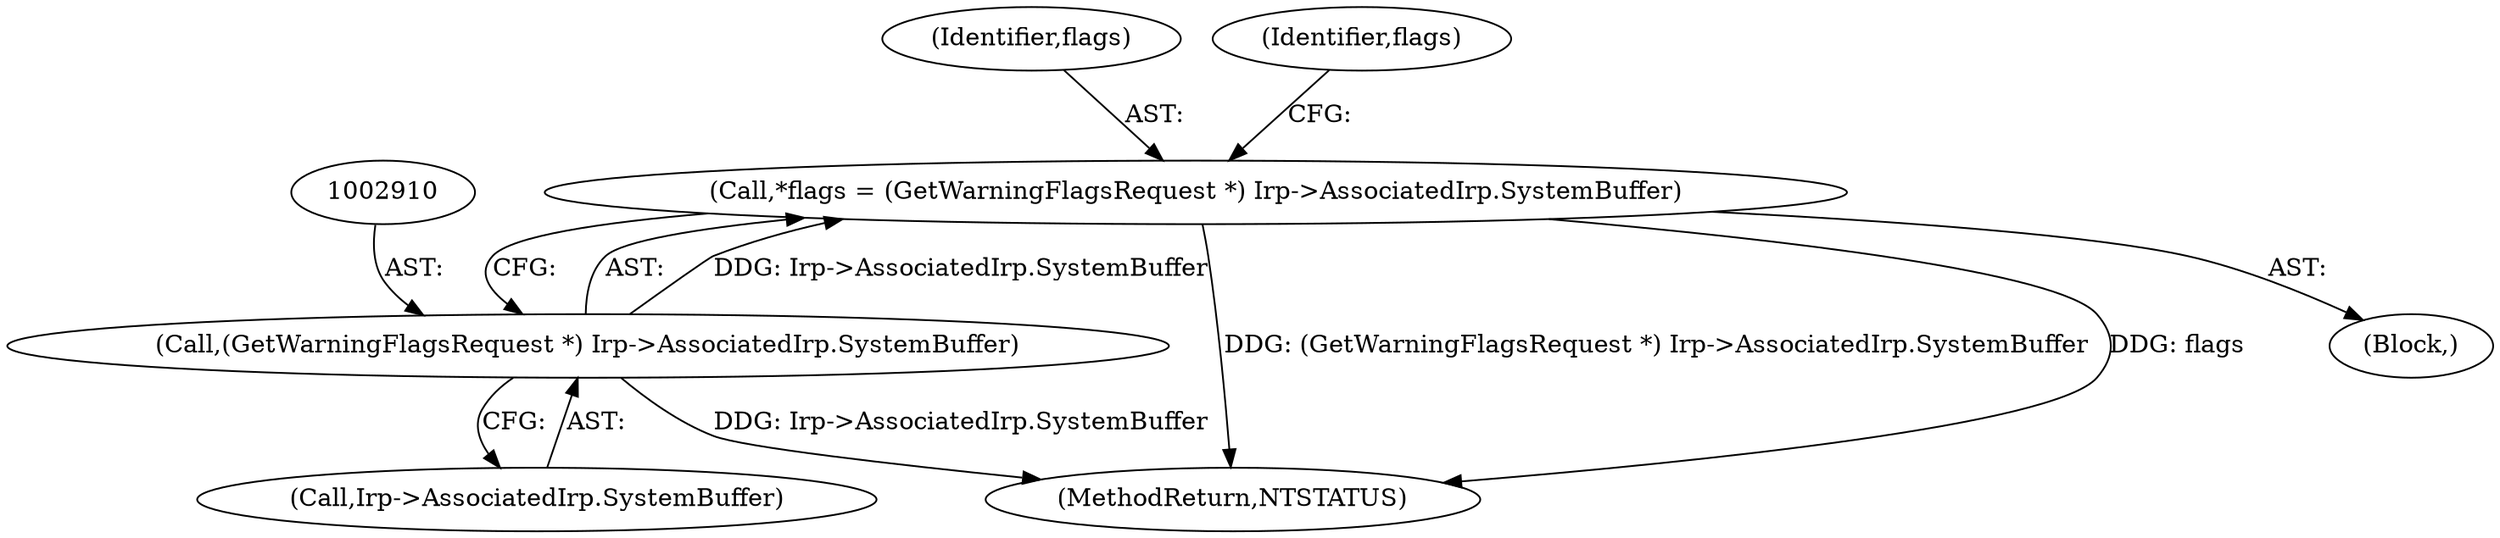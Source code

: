 digraph "0_VeraCrypt_f30f9339c9a0b9bbcc6f5ad38804af39db1f479e@pointer" {
"1002907" [label="(Call,*flags = (GetWarningFlagsRequest *) Irp->AssociatedIrp.SystemBuffer)"];
"1002909" [label="(Call,(GetWarningFlagsRequest *) Irp->AssociatedIrp.SystemBuffer)"];
"1003125" [label="(MethodReturn,NTSTATUS)"];
"1002908" [label="(Identifier,flags)"];
"1002909" [label="(Call,(GetWarningFlagsRequest *) Irp->AssociatedIrp.SystemBuffer)"];
"1002907" [label="(Call,*flags = (GetWarningFlagsRequest *) Irp->AssociatedIrp.SystemBuffer)"];
"1002905" [label="(Block,)"];
"1002918" [label="(Identifier,flags)"];
"1002911" [label="(Call,Irp->AssociatedIrp.SystemBuffer)"];
"1002907" -> "1002905"  [label="AST: "];
"1002907" -> "1002909"  [label="CFG: "];
"1002908" -> "1002907"  [label="AST: "];
"1002909" -> "1002907"  [label="AST: "];
"1002918" -> "1002907"  [label="CFG: "];
"1002907" -> "1003125"  [label="DDG: (GetWarningFlagsRequest *) Irp->AssociatedIrp.SystemBuffer"];
"1002907" -> "1003125"  [label="DDG: flags"];
"1002909" -> "1002907"  [label="DDG: Irp->AssociatedIrp.SystemBuffer"];
"1002909" -> "1002911"  [label="CFG: "];
"1002910" -> "1002909"  [label="AST: "];
"1002911" -> "1002909"  [label="AST: "];
"1002909" -> "1003125"  [label="DDG: Irp->AssociatedIrp.SystemBuffer"];
}
